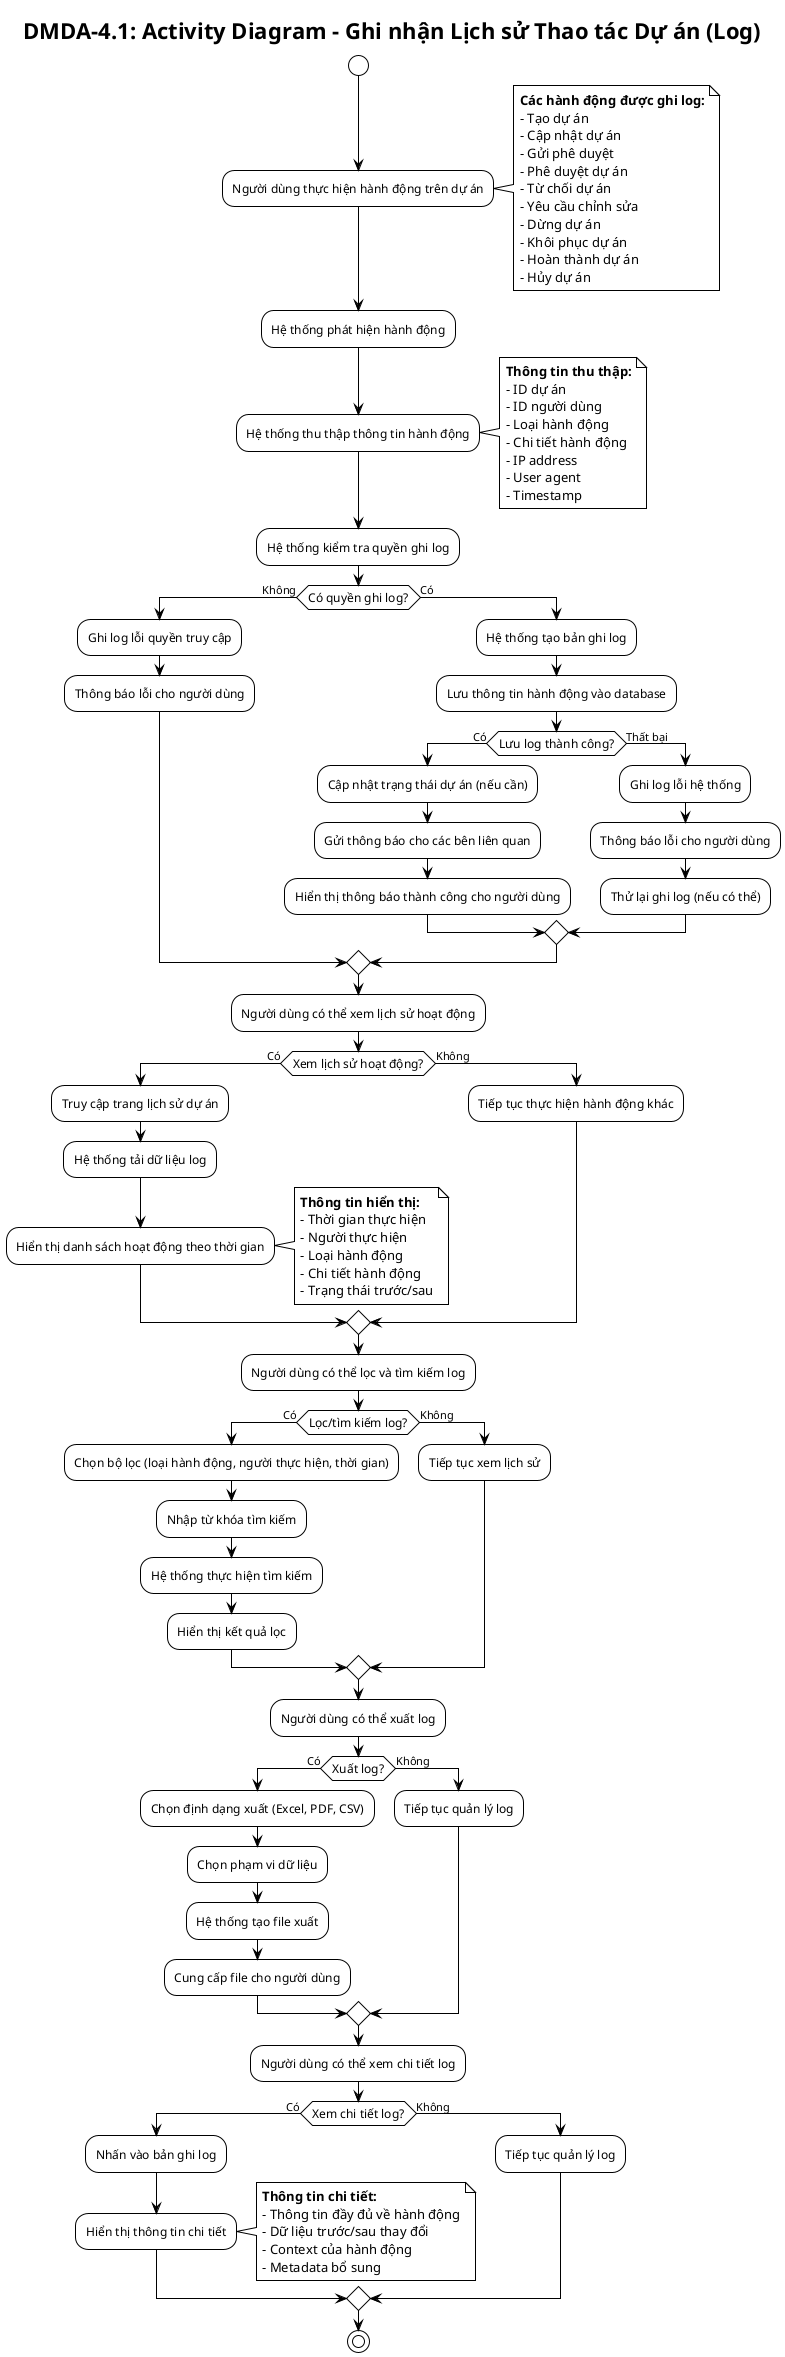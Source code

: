 @startuml DMDA-4.1 Activity Diagram
!theme plain
skinparam activityFontSize 12

title DMDA-4.1: Activity Diagram - Ghi nhận Lịch sử Thao tác Dự án (Log)

start

:Người dùng thực hiện hành động trên dự án;
note right
**Các hành động được ghi log:**
- Tạo dự án
- Cập nhật dự án
- Gửi phê duyệt
- Phê duyệt dự án
- Từ chối dự án
- Yêu cầu chỉnh sửa
- Dừng dự án
- Khôi phục dự án
- Hoàn thành dự án
- Hủy dự án
end note

:Hệ thống phát hiện hành động;

:Hệ thống thu thập thông tin hành động;
note right
**Thông tin thu thập:**
- ID dự án
- ID người dùng
- Loại hành động
- Chi tiết hành động
- IP address
- User agent
- Timestamp
end note

:Hệ thống kiểm tra quyền ghi log;

if (Có quyền ghi log?) then (Không)
    :Ghi log lỗi quyền truy cập;
    :Thông báo lỗi cho người dùng;
else (Có)
    :Hệ thống tạo bản ghi log;
    :Lưu thông tin hành động vào database;
    
    if (Lưu log thành công?) then (Có)
        :Cập nhật trạng thái dự án (nếu cần);
        :Gửi thông báo cho các bên liên quan;
        :Hiển thị thông báo thành công cho người dùng;
    else (Thất bại)
        :Ghi log lỗi hệ thống;
        :Thông báo lỗi cho người dùng;
        :Thử lại ghi log (nếu có thể);
    endif
endif

:Người dùng có thể xem lịch sử hoạt động;

if (Xem lịch sử hoạt động?) then (Có)
    :Truy cập trang lịch sử dự án;
    :Hệ thống tải dữ liệu log;
    :Hiển thị danh sách hoạt động theo thời gian;
    note right
    **Thông tin hiển thị:**
    - Thời gian thực hiện
    - Người thực hiện
    - Loại hành động
    - Chi tiết hành động
    - Trạng thái trước/sau
    end note
else (Không)
    :Tiếp tục thực hiện hành động khác;
endif

:Người dùng có thể lọc và tìm kiếm log;

if (Lọc/tìm kiếm log?) then (Có)
    :Chọn bộ lọc (loại hành động, người thực hiện, thời gian);
    :Nhập từ khóa tìm kiếm;
    :Hệ thống thực hiện tìm kiếm;
    :Hiển thị kết quả lọc;
else (Không)
    :Tiếp tục xem lịch sử;
endif

:Người dùng có thể xuất log;

if (Xuất log?) then (Có)
    :Chọn định dạng xuất (Excel, PDF, CSV);
    :Chọn phạm vi dữ liệu;
    :Hệ thống tạo file xuất;
    :Cung cấp file cho người dùng;
else (Không)
    :Tiếp tục quản lý log;
endif

:Người dùng có thể xem chi tiết log;

if (Xem chi tiết log?) then (Có)
    :Nhấn vào bản ghi log;
    :Hiển thị thông tin chi tiết;
    note right
    **Thông tin chi tiết:**
    - Thông tin đầy đủ về hành động
    - Dữ liệu trước/sau thay đổi
    - Context của hành động
    - Metadata bổ sung
    end note
else (Không)
    :Tiếp tục quản lý log;
endif

stop

@enduml
